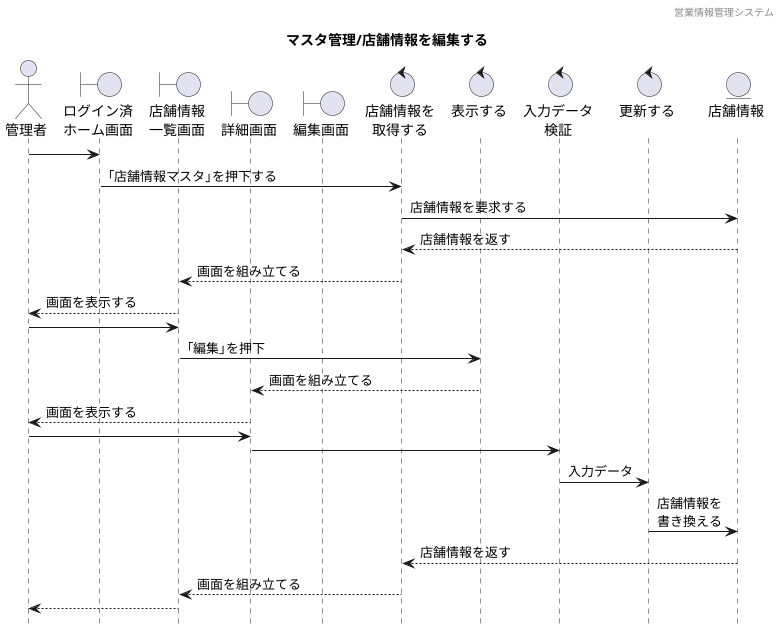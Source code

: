 @startuml sequence

hide footbox
header 営業情報管理システム
title マスタ管理/店舗情報を編集する

' actor "" as 
actor "管理者" as a1
' boundary "" as
boundary "ログイン済\nホーム画面" as b1
boundary "店舗情報\n一覧画面" as b2
boundary "詳細画面" as b3
boundary "編集画面" as b4
' control "" as 
control "店舗情報を\n取得する" as c1
control "表示する\n" as c2
control "入力データ\n検証" as c3
control "更新する\n" as c4
' entity "" as
entity "店舗情報\n" as e1

' ' ログイン済みホーム画面から一覧表示までのシーケンス
' activate a1
a1 -> b1
' activate b1
b1 -> c1 : ｢店舗情報マスタ｣を押下する
' deactivate
' activate c1
c1 -> e1 : 店舗情報を要求する
' activate e1
e1 --> c1 : 店舗情報を返す
' deactivate e1
c1 --> b2 : 画面を組み立てる
' deactivate c1
' activate b2
b2 --> a1 : 画面を表示する

a1 -> b2 : 
b2 -> c2 : ｢編集｣を押下
' deactivate b2
' activate c2
c2 --> b3 : 画面を組み立てる
' deactivate c2
' activate b3
b3 --> a1 : 画面を表示する

a1 -> b3
b3 -> c3
' deactivate b3
' activate c3
c3 -> c4 : 入力データ
' deactivate c3
' activate c4
c4 -> e1 : 店舗情報を\n書き換える
' deactivate c4
' activate e1
e1 --> c1 : 店舗情報を返す　　　　　　　　　　　　　　　
' deactivate e1
' activate c1
c1 --> b2 : 画面を組み立てる
' deactivate c1
' activate b2
b2 --> a1


@enduml